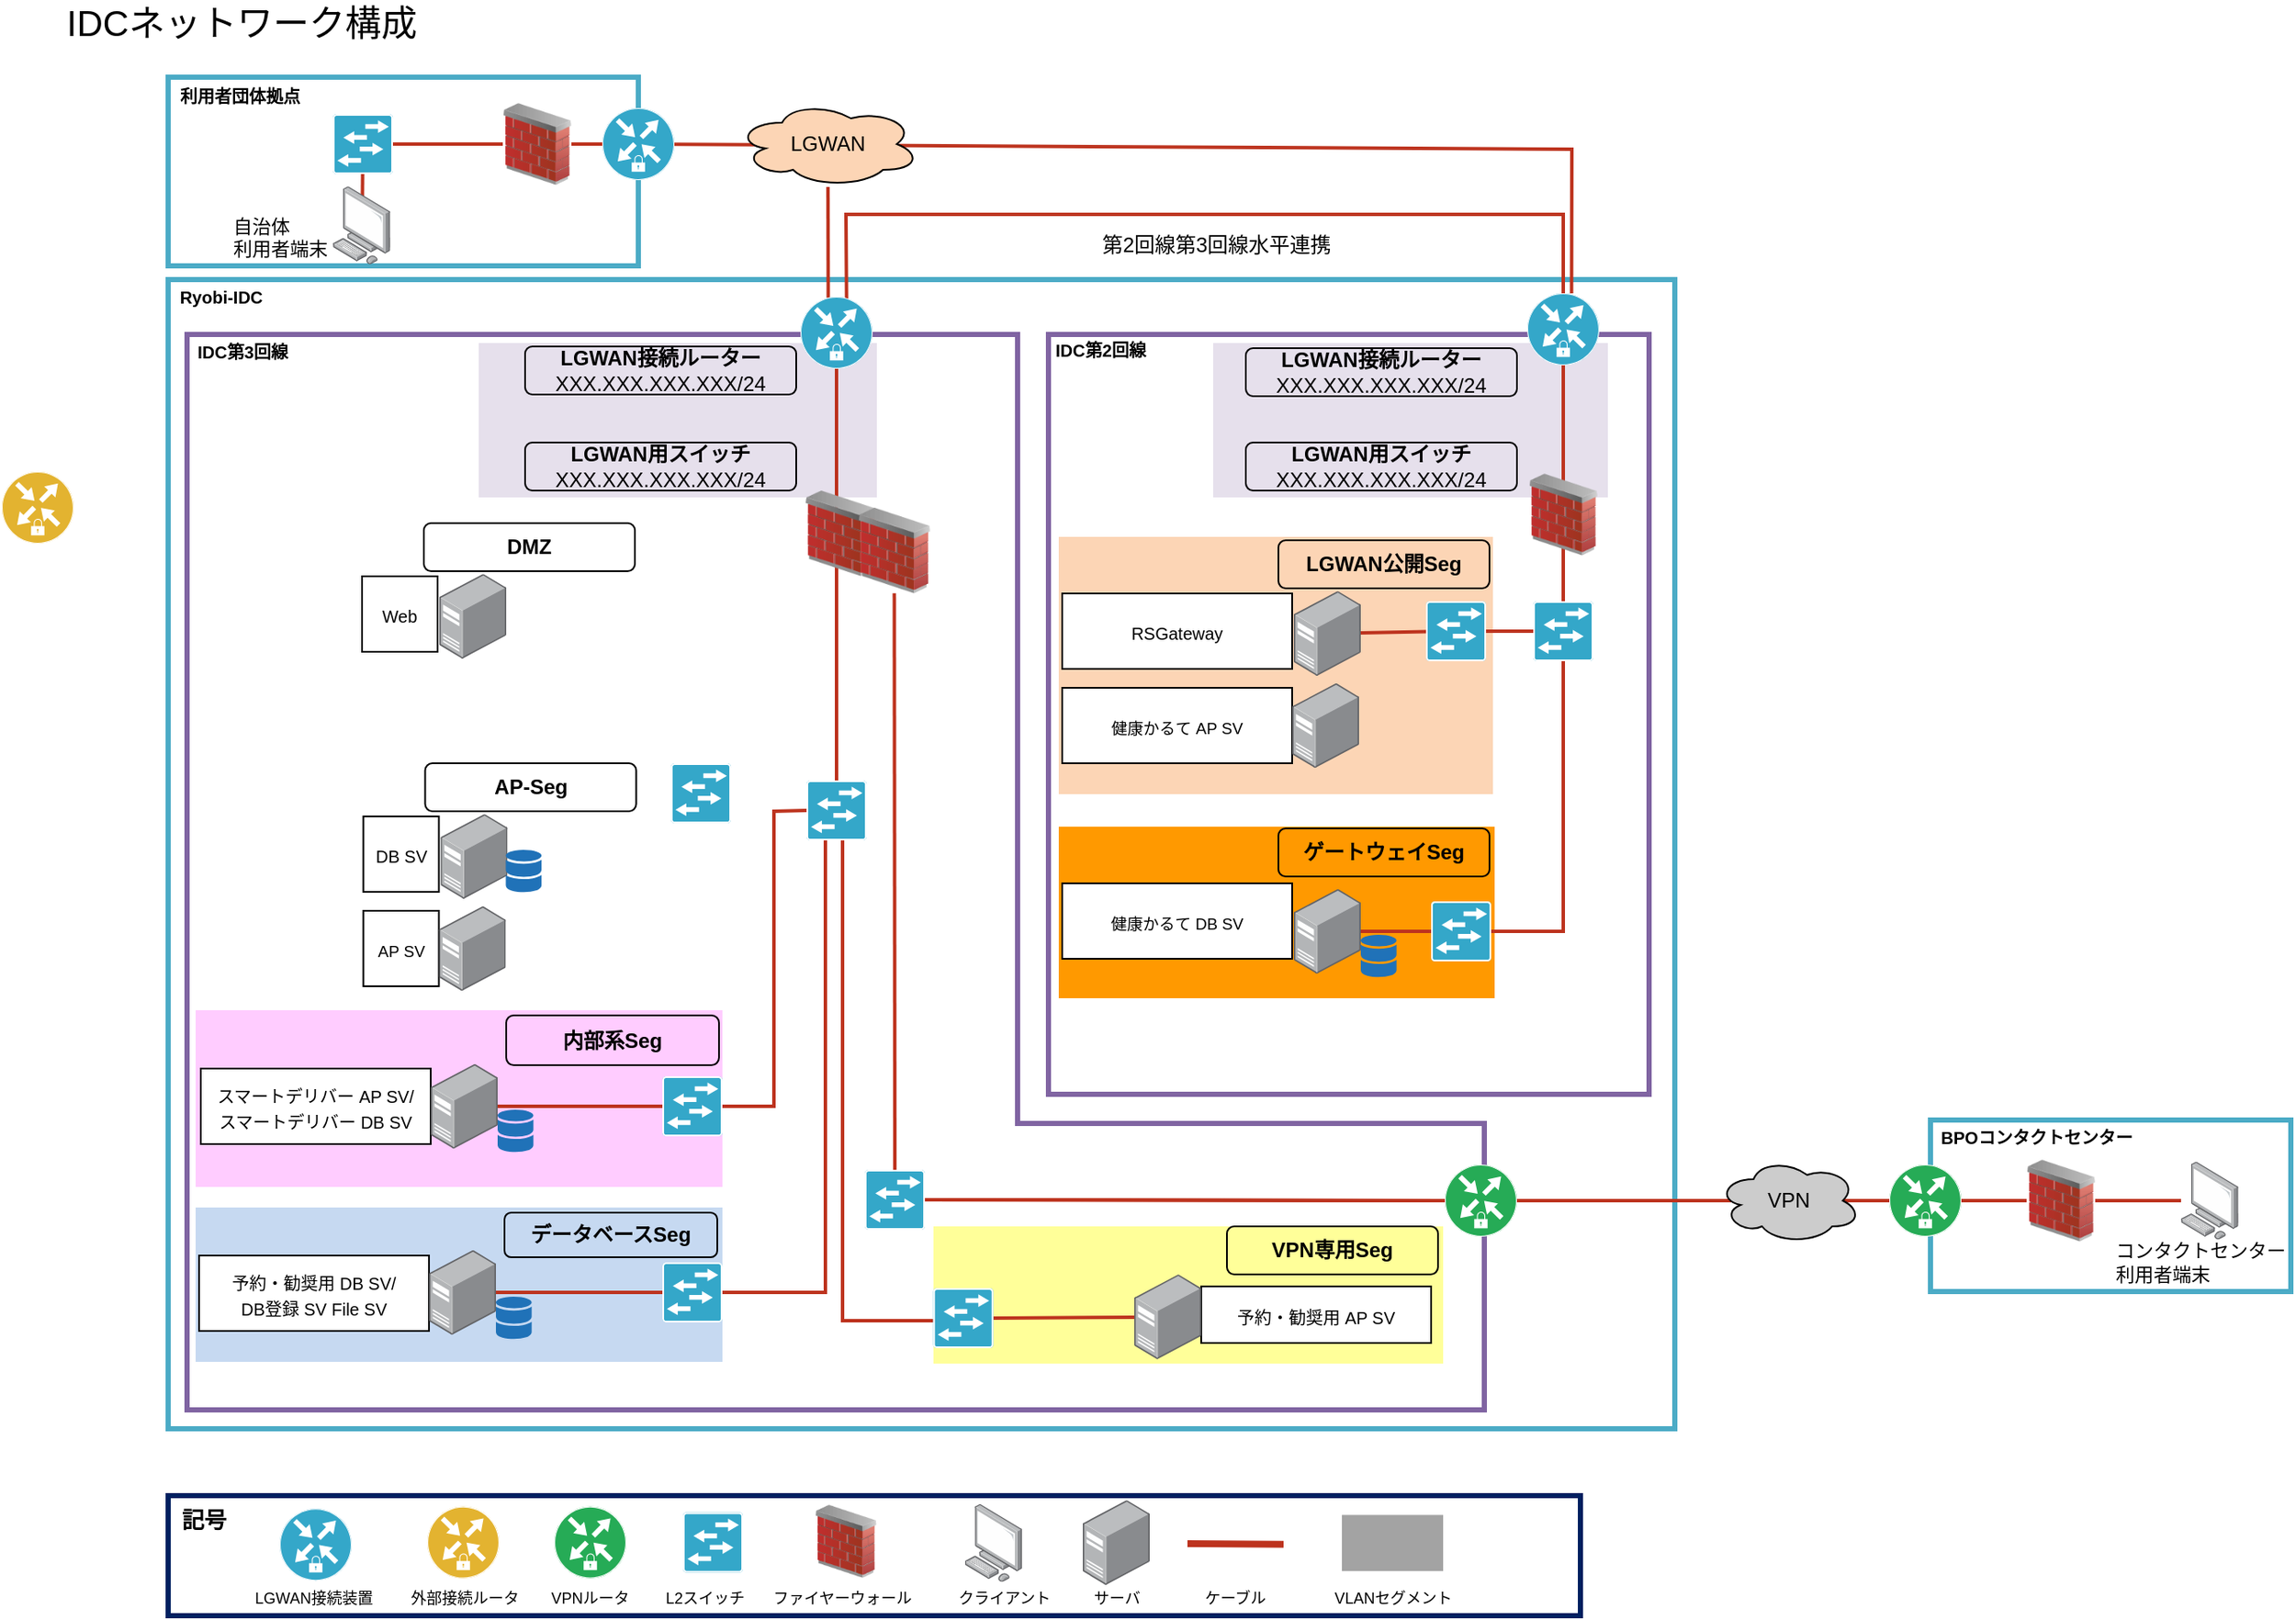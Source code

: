 <mxfile version="13.9.9" type="github">
  <diagram id="RhNwpHxtQoxcASFuceVv" name="ページ1">
    <mxGraphModel dx="2002" dy="754" grid="1" gridSize="10" guides="1" tooltips="1" connect="1" arrows="1" fold="1" page="1" pageScale="1" pageWidth="827" pageHeight="1169" math="0" shadow="0">
      <root>
        <mxCell id="0" />
        <mxCell id="1" style="" parent="0" />
        <mxCell id="23" value="" style="group;movable=0;resizable=0;rotatable=0;deletable=0;editable=0;connectable=0;" parent="1" vertex="1" connectable="0">
          <mxGeometry x="88" y="210" width="870" height="640" as="geometry" />
        </mxCell>
        <mxCell id="24" value="" style="rounded=0;whiteSpace=wrap;html=1;strokeWidth=3;strokeColor=#4BABC6;" parent="23" vertex="1">
          <mxGeometry x="-11" y="-32" width="878" height="670" as="geometry" />
        </mxCell>
        <mxCell id="25" value="" style="group" parent="23" vertex="1" connectable="0">
          <mxGeometry width="756" height="627" as="geometry" />
        </mxCell>
        <mxCell id="20" value="" style="rounded=0;whiteSpace=wrap;html=1;fillColor=#FFFFFF;strokeWidth=3;strokeColor=#8064a2;" parent="25" vertex="1">
          <mxGeometry width="484" height="627" as="geometry" />
        </mxCell>
        <mxCell id="21" value="" style="rounded=0;whiteSpace=wrap;html=1;fillColor=#FFFFFF;strokeWidth=3;strokeColor=#8064a2;" parent="25" vertex="1">
          <mxGeometry x="484" y="460" width="272" height="167" as="geometry" />
        </mxCell>
        <mxCell id="22" value="" style="rounded=0;whiteSpace=wrap;html=1;fillColor=#FFFFFF;strokeWidth=3;strokeColor=none;" parent="25" vertex="1">
          <mxGeometry x="481" y="461.5" width="5" height="164" as="geometry" />
        </mxCell>
        <mxCell id="11" value="" style="rounded=0;whiteSpace=wrap;html=1;strokeColor=none;fillColor=#e6e0ec;" parent="25" vertex="1">
          <mxGeometry x="170" y="5" width="232" height="90" as="geometry" />
        </mxCell>
        <mxCell id="y5laJgX6Hfwe9KbcmbMU-194" value="&lt;b&gt;AP-Seg&lt;/b&gt;" style="rounded=1;whiteSpace=wrap;html=1;strokeWidth=1;fillColor=none;" vertex="1" parent="25">
          <mxGeometry x="138.75" y="250" width="123" height="28" as="geometry" />
        </mxCell>
        <mxCell id="y5laJgX6Hfwe9KbcmbMU-195" value="&lt;p style=&quot;line-height: normal ; margin: 0pt 0in ; text-indent: 0in ; direction: ltr ; unicode-bidi: embed ; word-break: normal&quot;&gt;&lt;span style=&quot;font-size: 7pt&quot;&gt;AP&lt;/span&gt;&lt;span style=&quot;font-size: 7pt&quot;&gt;&amp;nbsp;SV&lt;/span&gt;&lt;/p&gt;" style="rounded=0;whiteSpace=wrap;html=1;strokeColor=#000000;strokeWidth=1;fillColor=#FFFFFF;" vertex="1" parent="25">
          <mxGeometry x="102.75" y="336" width="44" height="44" as="geometry" />
        </mxCell>
        <mxCell id="y5laJgX6Hfwe9KbcmbMU-196" value="&lt;p style=&quot;line-height: normal ; margin: 0pt 0in ; text-indent: 0in ; direction: ltr ; unicode-bidi: embed ; word-break: normal&quot;&gt;&lt;font size=&quot;1&quot;&gt;DB SV&lt;/font&gt;&lt;/p&gt;" style="rounded=0;whiteSpace=wrap;html=1;strokeColor=#000000;strokeWidth=1;fillColor=#FFFFFF;" vertex="1" parent="25">
          <mxGeometry x="102.75" y="281" width="44" height="44" as="geometry" />
        </mxCell>
        <mxCell id="y5laJgX6Hfwe9KbcmbMU-198" value="" style="points=[];aspect=fixed;html=1;align=center;shadow=0;dashed=0;image;image=img/lib/allied_telesis/computer_and_terminals/Server_Desktop.svg;strokeColor=#FFFFFF;strokeWidth=1;fillColor=#34A7C9;gradientColor=none;" vertex="1" parent="25">
          <mxGeometry x="146.75" y="333.29" width="39" height="49.43" as="geometry" />
        </mxCell>
        <mxCell id="y5laJgX6Hfwe9KbcmbMU-200" value="" style="points=[];aspect=fixed;html=1;align=center;shadow=0;dashed=0;image;image=img/lib/allied_telesis/computer_and_terminals/Server_Desktop.svg;strokeColor=#FFFFFF;strokeWidth=1;fillColor=#34A7C9;gradientColor=none;" vertex="1" parent="25">
          <mxGeometry x="147.75" y="279.57" width="39" height="49.43" as="geometry" />
        </mxCell>
        <mxCell id="y5laJgX6Hfwe9KbcmbMU-202" value="" style="shadow=0;dashed=0;html=1;strokeColor=none;labelPosition=center;verticalLabelPosition=bottom;verticalAlign=top;outlineConnect=0;align=center;shape=mxgraph.office.databases.database_mini_2;fillColor=#2072B8;" vertex="1" parent="25">
          <mxGeometry x="185.75" y="300.5" width="20.83" height="25" as="geometry" />
        </mxCell>
        <mxCell id="88" value="" style="points=[[0.015,0.015,0],[0.985,0.015,0],[0.985,0.985,0],[0.015,0.985,0],[0.25,0,0],[0.5,0,0],[0.75,0,0],[1,0.25,0],[1,0.5,0],[1,0.75,0],[0.75,1,0],[0.5,1,0],[0.25,1,0],[0,0.75,0],[0,0.5,0],[0,0.25,0]];verticalLabelPosition=bottom;html=1;verticalAlign=top;aspect=fixed;align=center;pointerEvents=1;shape=mxgraph.cisco19.rect;prIcon=l2_switch;strokeColor=#FFFFFF;fillColor=#34A7C9;" parent="25" vertex="1">
          <mxGeometry x="361" y="260" width="35" height="35" as="geometry" />
        </mxCell>
        <mxCell id="y5laJgX6Hfwe9KbcmbMU-193" value="" style="points=[[0.015,0.015,0],[0.985,0.015,0],[0.985,0.985,0],[0.015,0.985,0],[0.25,0,0],[0.5,0,0],[0.75,0,0],[1,0.25,0],[1,0.5,0],[1,0.75,0],[0.75,1,0],[0.5,1,0],[0.25,1,0],[0,0.75,0],[0,0.5,0],[0,0.25,0]];verticalLabelPosition=bottom;html=1;verticalAlign=top;aspect=fixed;align=center;pointerEvents=1;shape=mxgraph.cisco19.rect;prIcon=l2_switch;strokeColor=#FFFFFF;fillColor=#34A7C9;" vertex="1" parent="25">
          <mxGeometry x="282" y="250" width="35" height="35" as="geometry" />
        </mxCell>
        <mxCell id="y5laJgX6Hfwe9KbcmbMU-209" value="&lt;b&gt;DMZ&lt;/b&gt;" style="rounded=1;whiteSpace=wrap;html=1;strokeWidth=1;fillColor=none;" vertex="1" parent="25">
          <mxGeometry x="138" y="110" width="123" height="28" as="geometry" />
        </mxCell>
        <mxCell id="y5laJgX6Hfwe9KbcmbMU-211" value="&lt;p style=&quot;line-height: normal ; margin: 0pt 0in ; text-indent: 0in ; direction: ltr ; unicode-bidi: embed ; word-break: normal&quot;&gt;&lt;font size=&quot;1&quot;&gt;Web&lt;/font&gt;&lt;/p&gt;" style="rounded=0;whiteSpace=wrap;html=1;strokeColor=#000000;strokeWidth=1;fillColor=#FFFFFF;" vertex="1" parent="25">
          <mxGeometry x="102" y="141" width="44" height="44" as="geometry" />
        </mxCell>
        <mxCell id="y5laJgX6Hfwe9KbcmbMU-213" value="" style="points=[];aspect=fixed;html=1;align=center;shadow=0;dashed=0;image;image=img/lib/allied_telesis/computer_and_terminals/Server_Desktop.svg;strokeColor=#FFFFFF;strokeWidth=1;fillColor=#34A7C9;gradientColor=none;" vertex="1" parent="25">
          <mxGeometry x="147" y="139.57" width="39" height="49.43" as="geometry" />
        </mxCell>
        <mxCell id="14" value="" style="rounded=0;whiteSpace=wrap;html=1;fillColor=#FFFFFF;strokeWidth=3;strokeColor=#8064a2;" parent="23" vertex="1">
          <mxGeometry x="502" width="350" height="443" as="geometry" />
        </mxCell>
        <mxCell id="4" value="" style="rounded=0;whiteSpace=wrap;html=1;strokeColor=none;fillColor=#e6e0ec;" parent="23" vertex="1">
          <mxGeometry x="598" y="5" width="230" height="90" as="geometry" />
        </mxCell>
        <mxCell id="3" value="" style="rounded=0;whiteSpace=wrap;html=1;fillColor=#FFFFFF;strokeWidth=3;strokeColor=#4BABC6;" parent="1" vertex="1">
          <mxGeometry x="77" y="60" width="274" height="110" as="geometry" />
        </mxCell>
        <mxCell id="5" value="" style="rounded=0;whiteSpace=wrap;html=1;strokeColor=none;fillColor=#fcd5b5;" parent="1" vertex="1">
          <mxGeometry x="596" y="328" width="253" height="150" as="geometry" />
        </mxCell>
        <mxCell id="6" value="" style="rounded=0;whiteSpace=wrap;html=1;strokeColor=none;fillColor=#FF9900;" parent="1" vertex="1">
          <mxGeometry x="596" y="497" width="254" height="100" as="geometry" />
        </mxCell>
        <mxCell id="7" value="" style="rounded=0;whiteSpace=wrap;html=1;strokeWidth=3;strokeColor=#4BABC6;" parent="1" vertex="1">
          <mxGeometry x="1104" y="668" width="210" height="100" as="geometry" />
        </mxCell>
        <mxCell id="8" value="" style="rounded=0;whiteSpace=wrap;html=1;strokeColor=none;fillColor=#FFFF99;" parent="1" vertex="1">
          <mxGeometry x="523" y="730" width="297" height="80" as="geometry" />
        </mxCell>
        <mxCell id="9" value="" style="rounded=0;whiteSpace=wrap;html=1;fillColor=#FFCCFF;strokeColor=none;" parent="1" vertex="1">
          <mxGeometry x="93" y="604" width="307" height="103" as="geometry" />
        </mxCell>
        <mxCell id="10" value="" style="rounded=0;whiteSpace=wrap;html=1;strokeColor=none;fillColor=#c6d9f1;" parent="1" vertex="1">
          <mxGeometry x="93" y="719" width="307" height="90" as="geometry" />
        </mxCell>
        <mxCell id="15" value="" style="rounded=0;whiteSpace=wrap;html=1;strokeWidth=3;strokeColor=#002060;" parent="1" vertex="1">
          <mxGeometry x="77" y="887" width="823" height="70" as="geometry" />
        </mxCell>
        <mxCell id="y5laJgX6Hfwe9KbcmbMU-190" value="" style="points=[[0.5,0,0],[1,0.5,0],[0.5,1,0],[0,0.5,0],[0.145,0.145,0],[0.856,0.145,0],[0.855,0.856,0],[0.145,0.855,0]];verticalLabelPosition=bottom;html=1;verticalAlign=top;aspect=fixed;align=center;pointerEvents=1;shape=mxgraph.cisco19.rect;prIcon=secure_router;strokeColor=#FFFFFF;fillColor=#E3B330;" vertex="1" parent="1">
          <mxGeometry x="228" y="893.3" width="42" height="42" as="geometry" />
        </mxCell>
        <mxCell id="y5laJgX6Hfwe9KbcmbMU-191" value="&lt;font style=&quot;font-size: 9px&quot;&gt;外部接続ルータ&lt;/font&gt;" style="text;html=1;strokeColor=none;fillColor=none;align=center;verticalAlign=middle;whiteSpace=wrap;rounded=0;" vertex="1" parent="1">
          <mxGeometry x="210.13" y="937.55" width="79.75" height="16" as="geometry" />
        </mxCell>
        <mxCell id="y5laJgX6Hfwe9KbcmbMU-192" value="" style="points=[[0.5,0,0],[1,0.5,0],[0.5,1,0],[0,0.5,0],[0.145,0.145,0],[0.856,0.145,0],[0.855,0.856,0],[0.145,0.855,0]];verticalLabelPosition=bottom;html=1;verticalAlign=top;aspect=fixed;align=center;pointerEvents=1;shape=mxgraph.cisco19.rect;prIcon=secure_router;strokeColor=#FFFFFF;fillColor=#E3B330;" vertex="1" parent="1">
          <mxGeometry x="-20" y="290.0" width="42" height="42" as="geometry" />
        </mxCell>
        <mxCell id="26" value="オブジェクト" style="" parent="0" />
        <mxCell id="27" value="&lt;b&gt;LGWAN接続ルーター&lt;/b&gt;&lt;br&gt;XXX.XXX.XXX.XXX/24" style="rounded=1;whiteSpace=wrap;html=1;strokeWidth=1;fillColor=none;" parent="26" vertex="1">
          <mxGeometry x="285" y="217" width="158" height="28" as="geometry" />
        </mxCell>
        <mxCell id="28" value="&lt;b&gt;LGWAN用スイッチ&lt;/b&gt;&lt;br&gt;XXX.XXX.XXX.XXX/24" style="rounded=1;whiteSpace=wrap;html=1;strokeWidth=1;fillColor=none;" parent="26" vertex="1">
          <mxGeometry x="285" y="273" width="158" height="28" as="geometry" />
        </mxCell>
        <mxCell id="29" value="&lt;b&gt;内部系Seg&lt;/b&gt;" style="rounded=1;whiteSpace=wrap;html=1;strokeWidth=1;fillColor=none;" parent="26" vertex="1">
          <mxGeometry x="274" y="607" width="124" height="29" as="geometry" />
        </mxCell>
        <mxCell id="30" value="&lt;b&gt;データベースSeg&lt;/b&gt;" style="rounded=1;whiteSpace=wrap;html=1;strokeWidth=1;fillColor=none;" parent="26" vertex="1">
          <mxGeometry x="273" y="722" width="124" height="26" as="geometry" />
        </mxCell>
        <mxCell id="31" value="&lt;b&gt;LGWAN接続ルーター&lt;/b&gt;&lt;br&gt;XXX.XXX.XXX.XXX/24" style="rounded=1;whiteSpace=wrap;html=1;strokeWidth=1;fillColor=none;" parent="26" vertex="1">
          <mxGeometry x="705" y="218" width="158" height="28" as="geometry" />
        </mxCell>
        <mxCell id="32" value="&lt;b&gt;LGWAN用スイッチ&lt;/b&gt;&lt;br&gt;XXX.XXX.XXX.XXX/24" style="rounded=1;whiteSpace=wrap;html=1;strokeWidth=1;fillColor=none;" parent="26" vertex="1">
          <mxGeometry x="705" y="273" width="158" height="28" as="geometry" />
        </mxCell>
        <mxCell id="33" value="&lt;b&gt;LGWAN公開Seg&lt;/b&gt;" style="rounded=1;whiteSpace=wrap;html=1;strokeWidth=1;fillColor=none;" parent="26" vertex="1">
          <mxGeometry x="724" y="330" width="123" height="28" as="geometry" />
        </mxCell>
        <mxCell id="34" value="&lt;b&gt;ゲートウェイSeg&lt;/b&gt;" style="rounded=1;whiteSpace=wrap;html=1;strokeWidth=1;fillColor=none;" parent="26" vertex="1">
          <mxGeometry x="724" y="498" width="123" height="28" as="geometry" />
        </mxCell>
        <mxCell id="35" value="&lt;b&gt;VPN専用Seg&lt;/b&gt;" style="rounded=1;whiteSpace=wrap;html=1;strokeWidth=1;fillColor=none;" parent="26" vertex="1">
          <mxGeometry x="694" y="730" width="123" height="28" as="geometry" />
        </mxCell>
        <mxCell id="36" value="&lt;p style=&quot;line-height: normal ; margin: 0pt 0in ; text-indent: 0in ; direction: ltr ; unicode-bidi: embed ; word-break: normal&quot;&gt;&lt;span style=&quot;font-size: 7pt&quot;&gt;健康かるて &lt;/span&gt;&lt;span style=&quot;font-size: 7pt&quot;&gt;DB SV&lt;/span&gt;&lt;/p&gt;" style="rounded=0;whiteSpace=wrap;html=1;strokeColor=#000000;strokeWidth=1;fillColor=#FFFFFF;" parent="26" vertex="1">
          <mxGeometry x="598" y="530" width="134" height="44" as="geometry" />
        </mxCell>
        <mxCell id="37" value="&lt;p style=&quot;line-height: normal ; margin: 0pt 0in ; text-indent: 0in ; direction: ltr ; unicode-bidi: embed ; word-break: normal&quot;&gt;&lt;span style=&quot;font-size: 7pt&quot;&gt;健康かるて AP&lt;/span&gt;&lt;span style=&quot;font-size: 7pt&quot;&gt;&amp;nbsp;SV&lt;/span&gt;&lt;/p&gt;" style="rounded=0;whiteSpace=wrap;html=1;strokeColor=#000000;strokeWidth=1;fillColor=#FFFFFF;" parent="26" vertex="1">
          <mxGeometry x="598" y="416" width="134" height="44" as="geometry" />
        </mxCell>
        <mxCell id="38" value="&lt;p style=&quot;line-height: normal ; margin: 0pt 0in ; text-indent: 0in ; direction: ltr ; unicode-bidi: embed ; word-break: normal&quot;&gt;&lt;font size=&quot;1&quot;&gt;RSGateway&lt;/font&gt;&lt;/p&gt;" style="rounded=0;whiteSpace=wrap;html=1;strokeColor=#000000;strokeWidth=1;fillColor=#FFFFFF;" parent="26" vertex="1">
          <mxGeometry x="598" y="361" width="134" height="44" as="geometry" />
        </mxCell>
        <mxCell id="39" value="&lt;p style=&quot;line-height: normal ; margin: 0pt 0in ; text-indent: 0in ; direction: ltr ; unicode-bidi: embed ; word-break: normal&quot;&gt;&lt;font size=&quot;1&quot;&gt;予約・勧奨用 AP SV&lt;/font&gt;&lt;/p&gt;" style="rounded=0;whiteSpace=wrap;html=1;strokeColor=#000000;strokeWidth=1;fillColor=#FFFFFF;" parent="26" vertex="1">
          <mxGeometry x="679" y="765" width="134" height="33" as="geometry" />
        </mxCell>
        <mxCell id="40" value="&lt;p style=&quot;line-height: normal ; margin: 0pt 0in ; text-indent: 0in ; direction: ltr ; unicode-bidi: embed ; word-break: normal&quot;&gt;&lt;font size=&quot;1&quot;&gt;予約・勧奨用 DB SV/&lt;br&gt;DB登録 SV File SV&lt;/font&gt;&lt;/p&gt;" style="rounded=0;whiteSpace=wrap;html=1;strokeColor=#000000;strokeWidth=1;fillColor=#FFFFFF;" parent="26" vertex="1">
          <mxGeometry x="95" y="747" width="134" height="44" as="geometry" />
        </mxCell>
        <mxCell id="41" value="&lt;p style=&quot;line-height: normal ; margin: 0pt 0in ; text-indent: 0in ; direction: ltr ; unicode-bidi: embed ; word-break: normal&quot;&gt;&lt;font size=&quot;1&quot;&gt;スマートデリバー AP SV/&lt;br&gt;スマートデリバー DB SV&lt;/font&gt;&lt;/p&gt;" style="rounded=0;whiteSpace=wrap;html=1;strokeColor=#000000;strokeWidth=1;fillColor=#FFFFFF;" parent="26" vertex="1">
          <mxGeometry x="96" y="638" width="134" height="44" as="geometry" />
        </mxCell>
        <mxCell id="42" value="&lt;font style=&quot;font-size: 10px&quot;&gt;&lt;b&gt;利用者団体拠点&lt;/b&gt;&lt;/font&gt;" style="text;html=1;strokeColor=none;fillColor=none;align=center;verticalAlign=middle;whiteSpace=wrap;rounded=0;" parent="26" vertex="1">
          <mxGeometry x="79" y="61" width="80" height="20" as="geometry" />
        </mxCell>
        <mxCell id="43" value="&lt;font style=&quot;font-size: 10px&quot;&gt;&lt;b&gt;Ryobi-IDC&lt;/b&gt;&lt;/font&gt;" style="text;html=1;strokeColor=none;fillColor=none;align=center;verticalAlign=middle;whiteSpace=wrap;rounded=0;" parent="26" vertex="1">
          <mxGeometry x="79" y="180" width="58" height="16" as="geometry" />
        </mxCell>
        <mxCell id="44" value="&lt;font style=&quot;font-size: 11px&quot;&gt;自治体&lt;br&gt;&lt;div&gt;&lt;span&gt;利用者端末&lt;/span&gt;&lt;/div&gt;&lt;/font&gt;" style="text;html=1;strokeColor=none;fillColor=none;align=left;verticalAlign=middle;whiteSpace=wrap;rounded=0;" parent="26" vertex="1">
          <mxGeometry x="113" y="143" width="62" height="20" as="geometry" />
        </mxCell>
        <mxCell id="45" value="&lt;font style=&quot;font-size: 10px&quot;&gt;&lt;b&gt;IDC第3回線&lt;/b&gt;&lt;/font&gt;" style="text;html=1;strokeColor=none;fillColor=none;align=center;verticalAlign=middle;whiteSpace=wrap;rounded=0;" parent="26" vertex="1">
          <mxGeometry x="90.25" y="212" width="60.75" height="16" as="geometry" />
        </mxCell>
        <mxCell id="46" value="&lt;font style=&quot;font-size: 10px&quot;&gt;&lt;b&gt;IDC第2回線&lt;/b&gt;&lt;/font&gt;" style="text;html=1;strokeColor=none;fillColor=none;align=center;verticalAlign=middle;whiteSpace=wrap;rounded=0;" parent="26" vertex="1">
          <mxGeometry x="593" y="211" width="55" height="16" as="geometry" />
        </mxCell>
        <mxCell id="47" value="&lt;font style=&quot;font-size: 21px&quot;&gt;IDCネットワーク構成&lt;/font&gt;" style="text;html=1;strokeColor=none;fillColor=none;align=center;verticalAlign=middle;whiteSpace=wrap;rounded=0;" parent="26" vertex="1">
          <mxGeometry x="15" y="20" width="210" height="16" as="geometry" />
        </mxCell>
        <mxCell id="48" value="&lt;font style=&quot;font-size: 12px&quot;&gt;第2回線第3回線水平連携&lt;/font&gt;" style="text;html=1;strokeColor=none;fillColor=none;align=center;verticalAlign=middle;whiteSpace=wrap;rounded=0;" parent="26" vertex="1">
          <mxGeometry x="618" y="150" width="140" height="16" as="geometry" />
        </mxCell>
        <mxCell id="49" value="&lt;font style=&quot;font-size: 10px&quot;&gt;&lt;b&gt;BPOコンタクトセンター&lt;/b&gt;&lt;/font&gt;" style="text;html=1;strokeColor=none;fillColor=none;align=center;verticalAlign=middle;whiteSpace=wrap;rounded=0;" parent="26" vertex="1">
          <mxGeometry x="1106" y="672" width="120" height="11" as="geometry" />
        </mxCell>
        <mxCell id="50" value="&lt;div style=&quot;text-align: left ; font-size: 11px&quot;&gt;&lt;font style=&quot;font-size: 11px&quot;&gt;コンタクトセンター&lt;/font&gt;&lt;/div&gt;&lt;font style=&quot;font-size: 11px&quot;&gt;&lt;div style=&quot;text-align: left&quot;&gt;利用者端末&lt;/div&gt;&lt;/font&gt;" style="text;html=1;strokeColor=none;fillColor=none;align=center;verticalAlign=middle;whiteSpace=wrap;rounded=0;" parent="26" vertex="1">
          <mxGeometry x="1207" y="736" width="109" height="30" as="geometry" />
        </mxCell>
        <mxCell id="108" style="rounded=0;orthogonalLoop=1;jettySize=auto;html=1;entryX=0;entryY=0.5;entryDx=0;entryDy=0;entryPerimeter=0;strokeColor=#BD331E;strokeWidth=2;endArrow=none;endFill=0;" parent="26" source="146" target="89" edge="1">
          <mxGeometry relative="1" as="geometry">
            <mxPoint x="273" y="660" as="sourcePoint" />
          </mxGeometry>
        </mxCell>
        <mxCell id="168" style="edgeStyle=none;rounded=0;orthogonalLoop=1;jettySize=auto;html=1;sourcePerimeterSpacing=0;endArrow=none;endFill=0;strokeColor=#BD331E;strokeWidth=2;" parent="26" source="79" target="81" edge="1">
          <mxGeometry relative="1" as="geometry" />
        </mxCell>
        <mxCell id="79" value="" style="points=[[0.5,0,0],[1,0.5,0],[0.5,1,0],[0,0.5,0],[0.145,0.145,0],[0.856,0.145,0],[0.855,0.856,0],[0.145,0.855,0]];verticalLabelPosition=bottom;html=1;verticalAlign=top;aspect=fixed;align=center;pointerEvents=1;shape=mxgraph.cisco19.rect;prIcon=secure_router;strokeColor=#FFFFFF;fillColor=#26AB56;" parent="26" vertex="1">
          <mxGeometry x="821" y="694" width="42" height="42" as="geometry" />
        </mxCell>
        <mxCell id="120" style="edgeStyle=none;rounded=0;orthogonalLoop=1;jettySize=auto;html=1;endArrow=none;endFill=0;strokeColor=#BD331E;strokeWidth=2;" parent="26" source="81" target="100" edge="1">
          <mxGeometry relative="1" as="geometry" />
        </mxCell>
        <mxCell id="81" value="" style="points=[[0.5,0,0],[1,0.5,0],[0.5,1,0],[0,0.5,0],[0.145,0.145,0],[0.856,0.145,0],[0.855,0.856,0],[0.145,0.855,0]];verticalLabelPosition=bottom;html=1;verticalAlign=top;aspect=fixed;align=center;pointerEvents=1;shape=mxgraph.cisco19.rect;prIcon=secure_router;strokeColor=#FFFFFF;fillColor=#26AB56;" parent="26" vertex="1">
          <mxGeometry x="1080" y="694" width="42" height="42" as="geometry" />
        </mxCell>
        <mxCell id="175" style="edgeStyle=none;rounded=0;orthogonalLoop=1;jettySize=auto;html=1;entryX=0.615;entryY=-0.001;entryDx=0;entryDy=0;entryPerimeter=0;sourcePerimeterSpacing=0;endArrow=none;endFill=0;strokeColor=#BD331E;strokeWidth=2;" parent="26" source="83" target="86" edge="1">
          <mxGeometry relative="1" as="geometry">
            <Array as="points">
              <mxPoint x="895" y="102" />
            </Array>
          </mxGeometry>
        </mxCell>
        <mxCell id="83" value="" style="points=[[0.5,0,0],[1,0.5,0],[0.5,1,0],[0,0.5,0],[0.145,0.145,0],[0.856,0.145,0],[0.855,0.856,0],[0.145,0.855,0]];verticalLabelPosition=bottom;html=1;verticalAlign=top;aspect=fixed;align=center;pointerEvents=1;shape=mxgraph.cisco19.rect;prIcon=secure_router;strokeColor=#FFFFFF;fillColor=#34A7C9;" parent="26" vertex="1">
          <mxGeometry x="330" y="78" width="42" height="42" as="geometry" />
        </mxCell>
        <mxCell id="154" style="edgeStyle=none;rounded=0;orthogonalLoop=1;jettySize=auto;html=1;entryX=0.5;entryY=0;entryDx=0;entryDy=0;entryPerimeter=0;sourcePerimeterSpacing=0;endArrow=none;endFill=0;strokeColor=#BD331E;strokeWidth=2;" parent="26" source="85" target="88" edge="1">
          <mxGeometry relative="1" as="geometry" />
        </mxCell>
        <mxCell id="155" style="edgeStyle=none;rounded=0;orthogonalLoop=1;jettySize=auto;html=1;entryX=0.5;entryY=0;entryDx=0;entryDy=0;entryPerimeter=0;sourcePerimeterSpacing=0;endArrow=none;endFill=0;strokeColor=#BD331E;strokeWidth=2;exitX=0.639;exitY=0.024;exitDx=0;exitDy=0;exitPerimeter=0;" parent="26" source="85" target="86" edge="1">
          <mxGeometry relative="1" as="geometry">
            <Array as="points">
              <mxPoint x="472" y="140" />
              <mxPoint x="890" y="140" />
            </Array>
          </mxGeometry>
        </mxCell>
        <mxCell id="171" style="edgeStyle=none;rounded=0;orthogonalLoop=1;jettySize=auto;html=1;sourcePerimeterSpacing=0;endArrow=none;endFill=0;strokeColor=#BD331E;strokeWidth=2;exitX=0.385;exitY=0.016;exitDx=0;exitDy=0;exitPerimeter=0;" parent="26" source="85" target="170" edge="1">
          <mxGeometry relative="1" as="geometry" />
        </mxCell>
        <mxCell id="85" value="" style="points=[[0.5,0,0],[1,0.5,0],[0.5,1,0],[0,0.5,0],[0.145,0.145,0],[0.856,0.145,0],[0.855,0.856,0],[0.145,0.855,0]];verticalLabelPosition=bottom;html=1;verticalAlign=top;aspect=fixed;align=center;pointerEvents=1;shape=mxgraph.cisco19.rect;prIcon=secure_router;strokeColor=#FFFFFF;fillColor=#34A7C9;" parent="26" vertex="1">
          <mxGeometry x="445.5" y="188" width="42" height="42" as="geometry" />
        </mxCell>
        <mxCell id="86" value="" style="points=[[0.5,0,0],[1,0.5,0],[0.5,1,0],[0,0.5,0],[0.145,0.145,0],[0.856,0.145,0],[0.855,0.856,0],[0.145,0.855,0]];verticalLabelPosition=bottom;html=1;verticalAlign=top;aspect=fixed;align=center;pointerEvents=1;shape=mxgraph.cisco19.rect;prIcon=secure_router;strokeColor=#FFFFFF;fillColor=#34A7C9;" parent="26" vertex="1">
          <mxGeometry x="869" y="186" width="42" height="42" as="geometry" />
        </mxCell>
        <mxCell id="110" style="edgeStyle=orthogonalEdgeStyle;rounded=0;orthogonalLoop=1;jettySize=auto;html=1;entryX=1;entryY=0.5;entryDx=0;entryDy=0;entryPerimeter=0;endArrow=none;endFill=0;strokeColor=#BD331E;strokeWidth=2;" parent="26" source="88" target="90" edge="1">
          <mxGeometry relative="1" as="geometry">
            <Array as="points">
              <mxPoint x="460" y="769" />
            </Array>
          </mxGeometry>
        </mxCell>
        <mxCell id="112" style="edgeStyle=orthogonalEdgeStyle;rounded=0;orthogonalLoop=1;jettySize=auto;html=1;endArrow=none;endFill=0;strokeColor=#BD331E;strokeWidth=2;" parent="26" source="88" target="93" edge="1">
          <mxGeometry relative="1" as="geometry">
            <Array as="points">
              <mxPoint x="470" y="785" />
              <mxPoint x="526" y="785" />
            </Array>
          </mxGeometry>
        </mxCell>
        <mxCell id="109" style="edgeStyle=none;rounded=0;orthogonalLoop=1;jettySize=auto;html=1;entryX=0;entryY=0.5;entryDx=0;entryDy=0;entryPerimeter=0;endArrow=none;endFill=0;strokeColor=#BD331E;strokeWidth=2;" parent="26" source="89" target="88" edge="1">
          <mxGeometry relative="1" as="geometry">
            <Array as="points">
              <mxPoint x="430" y="660" />
              <mxPoint x="430" y="488" />
            </Array>
          </mxGeometry>
        </mxCell>
        <mxCell id="89" value="" style="points=[[0.015,0.015,0],[0.985,0.015,0],[0.985,0.985,0],[0.015,0.985,0],[0.25,0,0],[0.5,0,0],[0.75,0,0],[1,0.25,0],[1,0.5,0],[1,0.75,0],[0.75,1,0],[0.5,1,0],[0.25,1,0],[0,0.75,0],[0,0.5,0],[0,0.25,0]];verticalLabelPosition=bottom;html=1;verticalAlign=top;aspect=fixed;align=center;pointerEvents=1;shape=mxgraph.cisco19.rect;prIcon=l2_switch;strokeColor=#FFFFFF;fillColor=#34A7C9;" parent="26" vertex="1">
          <mxGeometry x="365" y="642.5" width="35" height="35" as="geometry" />
        </mxCell>
        <mxCell id="111" style="rounded=0;orthogonalLoop=1;jettySize=auto;html=1;endArrow=none;endFill=0;strokeColor=#BD331E;strokeWidth=2;" parent="26" source="90" target="145" edge="1">
          <mxGeometry relative="1" as="geometry">
            <mxPoint x="273" y="768.5" as="targetPoint" />
          </mxGeometry>
        </mxCell>
        <mxCell id="90" value="" style="points=[[0.015,0.015,0],[0.985,0.015,0],[0.985,0.985,0],[0.015,0.985,0],[0.25,0,0],[0.5,0,0],[0.75,0,0],[1,0.25,0],[1,0.5,0],[1,0.75,0],[0.75,1,0],[0.5,1,0],[0.25,1,0],[0,0.75,0],[0,0.5,0],[0,0.25,0]];verticalLabelPosition=bottom;html=1;verticalAlign=top;aspect=fixed;align=center;pointerEvents=1;shape=mxgraph.cisco19.rect;prIcon=l2_switch;strokeColor=#FFFFFF;fillColor=#34A7C9;" parent="26" vertex="1">
          <mxGeometry x="365" y="751" width="35" height="35" as="geometry" />
        </mxCell>
        <mxCell id="118" style="edgeStyle=none;rounded=0;orthogonalLoop=1;jettySize=auto;html=1;endArrow=none;endFill=0;strokeColor=#BD331E;strokeWidth=2;" parent="26" source="92" target="79" edge="1">
          <mxGeometry relative="1" as="geometry" />
        </mxCell>
        <mxCell id="126" style="edgeStyle=none;rounded=0;orthogonalLoop=1;jettySize=auto;html=1;endArrow=none;endFill=0;strokeColor=#BD331E;strokeWidth=2;" parent="26" source="92" target="106" edge="1">
          <mxGeometry relative="1" as="geometry" />
        </mxCell>
        <mxCell id="127" style="edgeStyle=none;rounded=0;orthogonalLoop=1;jettySize=auto;html=1;entryX=0;entryY=0.5;entryDx=0;entryDy=0;entryPerimeter=0;endArrow=none;endFill=0;strokeColor=#BD331E;strokeWidth=2;" parent="26" source="92" target="79" edge="1">
          <mxGeometry relative="1" as="geometry" />
        </mxCell>
        <mxCell id="92" value="" style="points=[[0.015,0.015,0],[0.985,0.015,0],[0.985,0.985,0],[0.015,0.985,0],[0.25,0,0],[0.5,0,0],[0.75,0,0],[1,0.25,0],[1,0.5,0],[1,0.75,0],[0.75,1,0],[0.5,1,0],[0.25,1,0],[0,0.75,0],[0,0.5,0],[0,0.25,0]];verticalLabelPosition=bottom;html=1;verticalAlign=top;aspect=fixed;align=center;pointerEvents=1;shape=mxgraph.cisco19.rect;prIcon=l2_switch;strokeColor=#FFFFFF;fillColor=#34A7C9;" parent="26" vertex="1">
          <mxGeometry x="483" y="697" width="35" height="35" as="geometry" />
        </mxCell>
        <mxCell id="128" style="edgeStyle=none;rounded=0;orthogonalLoop=1;jettySize=auto;html=1;endArrow=none;endFill=0;strokeColor=#BD331E;strokeWidth=2;exitX=1;exitY=0.5;exitDx=0;exitDy=0;exitPerimeter=0;" parent="26" source="93" edge="1">
          <mxGeometry relative="1" as="geometry">
            <mxPoint x="640" y="783" as="targetPoint" />
          </mxGeometry>
        </mxCell>
        <mxCell id="93" value="" style="points=[[0.015,0.015,0],[0.985,0.015,0],[0.985,0.985,0],[0.015,0.985,0],[0.25,0,0],[0.5,0,0],[0.75,0,0],[1,0.25,0],[1,0.5,0],[1,0.75,0],[0.75,1,0],[0.5,1,0],[0.25,1,0],[0,0.75,0],[0,0.5,0],[0,0.25,0]];verticalLabelPosition=bottom;html=1;verticalAlign=top;aspect=fixed;align=center;pointerEvents=1;shape=mxgraph.cisco19.rect;prIcon=l2_switch;strokeColor=#FFFFFF;fillColor=#34A7C9;" parent="26" vertex="1">
          <mxGeometry x="522.85" y="766" width="35" height="35" as="geometry" />
        </mxCell>
        <mxCell id="143" style="edgeStyle=none;rounded=0;orthogonalLoop=1;jettySize=auto;html=1;sourcePerimeterSpacing=0;endArrow=none;endFill=0;strokeColor=#BD331E;strokeWidth=2;" parent="26" source="94" target="141" edge="1">
          <mxGeometry relative="1" as="geometry" />
        </mxCell>
        <mxCell id="130" style="edgeStyle=none;rounded=0;orthogonalLoop=1;jettySize=auto;html=1;endArrow=none;endFill=0;strokeColor=#BD331E;strokeWidth=2;" parent="26" source="95" target="96" edge="1">
          <mxGeometry relative="1" as="geometry" />
        </mxCell>
        <mxCell id="95" value="" style="points=[[0.015,0.015,0],[0.985,0.015,0],[0.985,0.985,0],[0.015,0.985,0],[0.25,0,0],[0.5,0,0],[0.75,0,0],[1,0.25,0],[1,0.5,0],[1,0.75,0],[0.75,1,0],[0.5,1,0],[0.25,1,0],[0,0.75,0],[0,0.5,0],[0,0.25,0]];verticalLabelPosition=bottom;html=1;verticalAlign=top;aspect=fixed;align=center;pointerEvents=1;shape=mxgraph.cisco19.rect;prIcon=l2_switch;strokeColor=#FFFFFF;fillColor=#34A7C9;" parent="26" vertex="1">
          <mxGeometry x="810" y="365.5" width="35" height="35" as="geometry" />
        </mxCell>
        <mxCell id="131" style="edgeStyle=orthogonalEdgeStyle;rounded=0;orthogonalLoop=1;jettySize=auto;html=1;endArrow=none;endFill=0;strokeColor=#BD331E;strokeWidth=2;" parent="26" source="96" target="94" edge="1">
          <mxGeometry relative="1" as="geometry">
            <Array as="points">
              <mxPoint x="890" y="558" />
              <mxPoint x="834" y="558" />
            </Array>
          </mxGeometry>
        </mxCell>
        <mxCell id="150" style="edgeStyle=none;rounded=0;orthogonalLoop=1;jettySize=auto;html=1;sourcePerimeterSpacing=0;endArrow=none;endFill=0;strokeColor=#BD331E;strokeWidth=2;" parent="26" source="96" target="86" edge="1">
          <mxGeometry relative="1" as="geometry" />
        </mxCell>
        <mxCell id="96" value="" style="points=[[0.015,0.015,0],[0.985,0.015,0],[0.985,0.985,0],[0.015,0.985,0],[0.25,0,0],[0.5,0,0],[0.75,0,0],[1,0.25,0],[1,0.5,0],[1,0.75,0],[0.75,1,0],[0.5,1,0],[0.25,1,0],[0,0.75,0],[0,0.5,0],[0,0.25,0]];verticalLabelPosition=bottom;html=1;verticalAlign=top;aspect=fixed;align=center;pointerEvents=1;shape=mxgraph.cisco19.rect;prIcon=l2_switch;strokeColor=#FFFFFF;fillColor=#34A7C9;" parent="26" vertex="1">
          <mxGeometry x="872.5" y="365.5" width="35" height="35" as="geometry" />
        </mxCell>
        <mxCell id="115" style="edgeStyle=none;rounded=0;orthogonalLoop=1;jettySize=auto;html=1;endArrow=none;endFill=0;strokeColor=#BD331E;strokeWidth=2;" parent="26" source="97" target="98" edge="1">
          <mxGeometry relative="1" as="geometry" />
        </mxCell>
        <mxCell id="166" style="edgeStyle=none;rounded=0;orthogonalLoop=1;jettySize=auto;html=1;sourcePerimeterSpacing=0;endArrow=none;endFill=0;strokeColor=#BD331E;strokeWidth=2;entryX=0.511;entryY=0.375;entryDx=0;entryDy=0;entryPerimeter=0;" parent="26" source="97" target="165" edge="1">
          <mxGeometry relative="1" as="geometry" />
        </mxCell>
        <mxCell id="97" value="" style="points=[[0.015,0.015,0],[0.985,0.015,0],[0.985,0.985,0],[0.015,0.985,0],[0.25,0,0],[0.5,0,0],[0.75,0,0],[1,0.25,0],[1,0.5,0],[1,0.75,0],[0.75,1,0],[0.5,1,0],[0.25,1,0],[0,0.75,0],[0,0.5,0],[0,0.25,0]];verticalLabelPosition=bottom;html=1;verticalAlign=top;aspect=fixed;align=center;pointerEvents=1;shape=mxgraph.cisco19.rect;prIcon=l2_switch;fillColor=#34A7C9;strokeColor=#FFFFFF;" parent="26" vertex="1">
          <mxGeometry x="173" y="81.5" width="35" height="35" as="geometry" />
        </mxCell>
        <mxCell id="116" style="edgeStyle=none;rounded=0;orthogonalLoop=1;jettySize=auto;html=1;entryX=0;entryY=0.5;entryDx=0;entryDy=0;entryPerimeter=0;endArrow=none;endFill=0;strokeColor=#BD331E;strokeWidth=2;" parent="26" source="98" target="83" edge="1">
          <mxGeometry relative="1" as="geometry" />
        </mxCell>
        <mxCell id="98" value="" style="image;html=1;image=img/lib/clip_art/networking/Firewall_02_128x128.png;strokeColor=#FFFFFF;strokeWidth=1;fillColor=#34A7C9;gradientColor=none;flipH=1;" parent="26" vertex="1">
          <mxGeometry x="272" y="74" width="40" height="50" as="geometry" />
        </mxCell>
        <mxCell id="164" style="edgeStyle=none;rounded=0;orthogonalLoop=1;jettySize=auto;html=1;sourcePerimeterSpacing=0;endArrow=none;endFill=0;strokeColor=#BD331E;strokeWidth=2;" parent="26" source="100" target="163" edge="1">
          <mxGeometry relative="1" as="geometry" />
        </mxCell>
        <mxCell id="100" value="" style="image;html=1;image=img/lib/clip_art/networking/Firewall_02_128x128.png;strokeColor=#FFFFFF;strokeWidth=1;fillColor=#34A7C9;gradientColor=none;flipH=1;" parent="26" vertex="1">
          <mxGeometry x="1160" y="690" width="40" height="50" as="geometry" />
        </mxCell>
        <mxCell id="107" value="" style="group;rotation=0;" parent="26" vertex="1" connectable="0">
          <mxGeometry x="447" y="300" width="75.85" height="59.41" as="geometry" />
        </mxCell>
        <mxCell id="105" value="" style="image;html=1;image=img/lib/clip_art/networking/Firewall_02_128x128.png;strokeColor=#FFFFFF;strokeWidth=1;fillColor=#34A7C9;gradientColor=none;flipH=1;rotation=0;" parent="107" vertex="1">
          <mxGeometry y="1" width="44.292" height="49.924" as="geometry" />
        </mxCell>
        <mxCell id="106" value="" style="image;html=1;image=img/lib/clip_art/networking/Firewall_02_128x128.png;strokeColor=#FFFFFF;strokeWidth=1;fillColor=#34A7C9;gradientColor=none;flipH=0;flipV=1;direction=west;rotation=0;" parent="107" vertex="1">
          <mxGeometry x="31" y="11" width="44.292" height="49.924" as="geometry" />
        </mxCell>
        <mxCell id="122" value="" style="points=[];aspect=fixed;html=1;align=center;shadow=0;dashed=0;image;image=img/lib/allied_telesis/computer_and_terminals/Server_Desktop.svg;strokeColor=#FFFFFF;strokeWidth=1;fillColor=#34A7C9;gradientColor=none;" parent="26" vertex="1">
          <mxGeometry x="640" y="758" width="39" height="49.43" as="geometry" />
        </mxCell>
        <mxCell id="123" value="" style="points=[];aspect=fixed;html=1;align=center;shadow=0;dashed=0;image;image=img/lib/allied_telesis/computer_and_terminals/Server_Desktop.svg;strokeColor=#FFFFFF;strokeWidth=1;fillColor=#34A7C9;gradientColor=none;" parent="26" vertex="1">
          <mxGeometry x="732" y="413.29" width="39" height="49.43" as="geometry" />
        </mxCell>
        <mxCell id="129" style="edgeStyle=none;rounded=0;orthogonalLoop=1;jettySize=auto;html=1;endArrow=none;endFill=0;strokeColor=#BD331E;strokeWidth=2;" parent="26" source="124" target="95" edge="1">
          <mxGeometry relative="1" as="geometry" />
        </mxCell>
        <mxCell id="124" value="" style="points=[];aspect=fixed;html=1;align=center;shadow=0;dashed=0;image;image=img/lib/allied_telesis/computer_and_terminals/Server_Desktop.svg;strokeColor=#FFFFFF;strokeWidth=1;fillColor=#34A7C9;gradientColor=none;" parent="26" vertex="1">
          <mxGeometry x="733" y="359.57" width="39" height="49.43" as="geometry" />
        </mxCell>
        <mxCell id="135" value="" style="points=[[0.015,0.015,0],[0.985,0.015,0],[0.985,0.985,0],[0.015,0.985,0],[0.25,0,0],[0.5,0,0],[0.75,0,0],[1,0.25,0],[1,0.5,0],[1,0.75,0],[0.75,1,0],[0.5,1,0],[0.25,1,0],[0,0.75,0],[0,0.5,0],[0,0.25,0]];verticalLabelPosition=bottom;html=1;verticalAlign=top;aspect=fixed;align=center;pointerEvents=1;shape=mxgraph.cisco19.rect;prIcon=l2_switch;strokeColor=#FFFFFF;fillColor=#34A7C9;" parent="26" vertex="1">
          <mxGeometry x="377" y="896.8" width="35" height="35" as="geometry" />
        </mxCell>
        <mxCell id="136" value="" style="points=[];aspect=fixed;html=1;align=center;shadow=0;dashed=0;image;image=img/lib/allied_telesis/computer_and_terminals/Server_Desktop.svg;strokeColor=#FFFFFF;strokeWidth=1;fillColor=#34A7C9;gradientColor=none;" parent="26" vertex="1">
          <mxGeometry x="610" y="889.585" width="39" height="49.43" as="geometry" />
        </mxCell>
        <mxCell id="137" value="" style="points=[[0.5,0,0],[1,0.5,0],[0.5,1,0],[0,0.5,0],[0.145,0.145,0],[0.856,0.145,0],[0.855,0.856,0],[0.145,0.855,0]];verticalLabelPosition=bottom;html=1;verticalAlign=top;aspect=fixed;align=center;pointerEvents=1;shape=mxgraph.cisco19.rect;prIcon=secure_router;strokeColor=#FFFFFF;fillColor=#26AB56;" parent="26" vertex="1">
          <mxGeometry x="302" y="893.3" width="42" height="42" as="geometry" />
        </mxCell>
        <mxCell id="138" value="" style="image;html=1;image=img/lib/clip_art/networking/Firewall_02_128x128.png;strokeColor=#FFFFFF;strokeWidth=1;fillColor=#34A7C9;gradientColor=none;flipH=1;" parent="26" vertex="1">
          <mxGeometry x="454" y="891.3" width="35.76" height="44.7" as="geometry" />
        </mxCell>
        <mxCell id="139" style="edgeStyle=none;rounded=0;orthogonalLoop=1;jettySize=auto;html=1;endArrow=none;endFill=0;strokeColor=#BD331E;strokeWidth=4;sourcePerimeterSpacing=0;" parent="26" edge="1">
          <mxGeometry relative="1" as="geometry">
            <mxPoint x="671" y="915" as="sourcePoint" />
            <mxPoint x="727" y="915.36" as="targetPoint" />
          </mxGeometry>
        </mxCell>
        <mxCell id="140" value="" style="rounded=0;whiteSpace=wrap;html=1;strokeWidth=1;gradientColor=none;strokeColor=none;fillColor=#A3A3A3;" parent="26" vertex="1">
          <mxGeometry x="761" y="898.24" width="59" height="32.7" as="geometry" />
        </mxCell>
        <mxCell id="141" value="" style="points=[];aspect=fixed;html=1;align=center;shadow=0;dashed=0;image;image=img/lib/allied_telesis/computer_and_terminals/Server_Desktop.svg;strokeColor=#FFFFFF;strokeWidth=1;fillColor=#34A7C9;gradientColor=none;" parent="26" vertex="1">
          <mxGeometry x="733" y="533.29" width="39" height="49.43" as="geometry" />
        </mxCell>
        <mxCell id="145" value="" style="points=[];aspect=fixed;html=1;align=center;shadow=0;dashed=0;image;image=img/lib/allied_telesis/computer_and_terminals/Server_Desktop.svg;strokeColor=#FFFFFF;strokeWidth=1;fillColor=#34A7C9;gradientColor=none;" parent="26" vertex="1">
          <mxGeometry x="229" y="743.79" width="39" height="49.43" as="geometry" />
        </mxCell>
        <mxCell id="146" value="" style="points=[];aspect=fixed;html=1;align=center;shadow=0;dashed=0;image;image=img/lib/allied_telesis/computer_and_terminals/Server_Desktop.svg;strokeColor=#FFFFFF;strokeWidth=1;fillColor=#34A7C9;gradientColor=none;" parent="26" vertex="1">
          <mxGeometry x="230" y="635.28" width="39" height="49.43" as="geometry" />
        </mxCell>
        <mxCell id="99" value="" style="image;html=1;image=img/lib/clip_art/networking/Firewall_02_128x128.png;strokeColor=#FFFFFF;strokeWidth=1;fillColor=#34A7C9;gradientColor=none;flipH=1;" parent="26" vertex="1">
          <mxGeometry x="870" y="290" width="40" height="50" as="geometry" />
        </mxCell>
        <mxCell id="156" value="" style="shadow=0;dashed=0;html=1;strokeColor=none;labelPosition=center;verticalLabelPosition=bottom;verticalAlign=top;outlineConnect=0;align=center;shape=mxgraph.office.databases.database_mini_2;fillColor=#2072B8;" parent="26" vertex="1">
          <mxGeometry x="269" y="662" width="20.83" height="25" as="geometry" />
        </mxCell>
        <mxCell id="157" value="" style="shadow=0;dashed=0;html=1;strokeColor=none;labelPosition=center;verticalLabelPosition=bottom;verticalAlign=top;outlineConnect=0;align=center;shape=mxgraph.office.databases.database_mini_2;fillColor=#2072B8;" parent="26" vertex="1">
          <mxGeometry x="268" y="771" width="20.83" height="25" as="geometry" />
        </mxCell>
        <mxCell id="158" value="" style="shadow=0;dashed=0;html=1;strokeColor=none;labelPosition=center;verticalLabelPosition=bottom;verticalAlign=top;outlineConnect=0;align=center;shape=mxgraph.office.databases.database_mini_2;fillColor=#2072B8;" parent="26" vertex="1">
          <mxGeometry x="772" y="560" width="20.83" height="25" as="geometry" />
        </mxCell>
        <mxCell id="159" value="" style="points=[[0.5,0,0],[1,0.5,0],[0.5,1,0],[0,0.5,0],[0.145,0.145,0],[0.856,0.145,0],[0.855,0.856,0],[0.145,0.855,0]];verticalLabelPosition=bottom;html=1;verticalAlign=top;aspect=fixed;align=center;pointerEvents=1;shape=mxgraph.cisco19.rect;prIcon=secure_router;strokeColor=#FFFFFF;fillColor=#34A7C9;" parent="26" vertex="1">
          <mxGeometry x="142" y="894.65" width="42" height="42" as="geometry" />
        </mxCell>
        <mxCell id="161" value="" style="points=[];aspect=fixed;html=1;align=center;shadow=0;dashed=0;image;image=img/lib/allied_telesis/computer_and_terminals/Personal_Computer.svg;strokeColor=#FFFFFF;strokeWidth=1;fillColor=#A3A3A3;gradientColor=none;" parent="26" vertex="1">
          <mxGeometry x="541.27" y="891.925" width="33.45" height="45.33" as="geometry" />
        </mxCell>
        <mxCell id="163" value="" style="points=[];aspect=fixed;html=1;align=center;shadow=0;dashed=0;image;image=img/lib/allied_telesis/computer_and_terminals/Personal_Computer.svg;strokeColor=#FFFFFF;strokeWidth=1;fillColor=#A3A3A3;gradientColor=none;" parent="26" vertex="1">
          <mxGeometry x="1250" y="692.34" width="33.45" height="45.33" as="geometry" />
        </mxCell>
        <mxCell id="165" value="" style="points=[];aspect=fixed;html=1;align=center;shadow=0;dashed=0;image;image=img/lib/allied_telesis/computer_and_terminals/Personal_Computer.svg;strokeColor=#FFFFFF;strokeWidth=1;fillColor=#A3A3A3;gradientColor=none;" parent="26" vertex="1">
          <mxGeometry x="173.0" y="123.67" width="33.45" height="45.33" as="geometry" />
        </mxCell>
        <mxCell id="167" value="VPN" style="ellipse;shape=cloud;whiteSpace=wrap;html=1;align=center;strokeWidth=1;gradientColor=none;fillColor=#CCCCCC;" parent="26" vertex="1">
          <mxGeometry x="980" y="690.01" width="83.33" height="50" as="geometry" />
        </mxCell>
        <mxCell id="170" value="LGWAN" style="ellipse;shape=cloud;whiteSpace=wrap;html=1;align=center;strokeWidth=1;gradientColor=none;fillColor=#fcd5b5;" parent="26" vertex="1">
          <mxGeometry x="408" y="74" width="107" height="50" as="geometry" />
        </mxCell>
        <mxCell id="94" value="" style="points=[[0.015,0.015,0],[0.985,0.015,0],[0.985,0.985,0],[0.015,0.985,0],[0.25,0,0],[0.5,0,0],[0.75,0,0],[1,0.25,0],[1,0.5,0],[1,0.75,0],[0.75,1,0],[0.5,1,0],[0.25,1,0],[0,0.75,0],[0,0.5,0],[0,0.25,0]];verticalLabelPosition=bottom;html=1;verticalAlign=top;aspect=fixed;align=center;pointerEvents=1;shape=mxgraph.cisco19.rect;prIcon=l2_switch;strokeColor=#FFFFFF;fillColor=#34A7C9;" parent="26" vertex="1">
          <mxGeometry x="813" y="540.5" width="35" height="35" as="geometry" />
        </mxCell>
        <mxCell id="176" value="&lt;b&gt;&lt;font style=&quot;font-size: 13px&quot;&gt;記号&lt;/font&gt;&lt;/b&gt;" style="text;html=1;strokeColor=none;fillColor=none;align=center;verticalAlign=middle;whiteSpace=wrap;rounded=0;" parent="26" vertex="1">
          <mxGeometry x="79" y="893.3" width="38" height="16" as="geometry" />
        </mxCell>
        <mxCell id="177" value="&lt;font style=&quot;font-size: 9px&quot;&gt;LGWAN接続装置&lt;/font&gt;" style="text;html=1;strokeColor=none;fillColor=none;align=center;verticalAlign=middle;whiteSpace=wrap;rounded=0;" parent="26" vertex="1">
          <mxGeometry x="120" y="937.55" width="84" height="16" as="geometry" />
        </mxCell>
        <mxCell id="178" value="&lt;font style=&quot;font-size: 9px&quot;&gt;VPNルータ&lt;/font&gt;" style="text;html=1;strokeColor=none;fillColor=none;align=center;verticalAlign=middle;whiteSpace=wrap;rounded=0;" parent="26" vertex="1">
          <mxGeometry x="296.25" y="937.55" width="53.5" height="16" as="geometry" />
        </mxCell>
        <mxCell id="179" value="&lt;font style=&quot;font-size: 9px&quot;&gt;L2スイッチ&lt;/font&gt;" style="text;html=1;strokeColor=none;fillColor=none;align=center;verticalAlign=middle;whiteSpace=wrap;rounded=0;" parent="26" vertex="1">
          <mxGeometry x="360" y="937.55" width="59.75" height="16" as="geometry" />
        </mxCell>
        <mxCell id="180" value="&lt;font style=&quot;font-size: 9px&quot;&gt;ファイヤーウォール&lt;/font&gt;" style="text;html=1;strokeColor=none;fillColor=none;align=center;verticalAlign=middle;whiteSpace=wrap;rounded=0;" parent="26" vertex="1">
          <mxGeometry x="420" y="937.55" width="100" height="16" as="geometry" />
        </mxCell>
        <mxCell id="181" value="&lt;font style=&quot;font-size: 9px&quot;&gt;クライアント&lt;/font&gt;" style="text;html=1;strokeColor=none;fillColor=none;align=center;verticalAlign=middle;whiteSpace=wrap;rounded=0;" parent="26" vertex="1">
          <mxGeometry x="528.99" y="937.55" width="71.01" height="16" as="geometry" />
        </mxCell>
        <mxCell id="182" value="&lt;font style=&quot;font-size: 9px&quot;&gt;サーバ&lt;/font&gt;" style="text;html=1;strokeColor=none;fillColor=none;align=center;verticalAlign=middle;whiteSpace=wrap;rounded=0;" parent="26" vertex="1">
          <mxGeometry x="612.5" y="937.55" width="34" height="16" as="geometry" />
        </mxCell>
        <mxCell id="183" value="&lt;font style=&quot;font-size: 9px&quot;&gt;ケーブル&lt;/font&gt;" style="text;html=1;strokeColor=none;fillColor=none;align=center;verticalAlign=middle;whiteSpace=wrap;rounded=0;" parent="26" vertex="1">
          <mxGeometry x="673.83" y="937.55" width="50" height="16" as="geometry" />
        </mxCell>
        <mxCell id="184" value="&lt;font style=&quot;font-size: 9px&quot;&gt;VLANセグメント&lt;/font&gt;" style="text;html=1;strokeColor=none;fillColor=none;align=center;verticalAlign=middle;whiteSpace=wrap;rounded=0;" parent="26" vertex="1">
          <mxGeometry x="748.75" y="937.55" width="83.5" height="16" as="geometry" />
        </mxCell>
      </root>
    </mxGraphModel>
  </diagram>
</mxfile>
